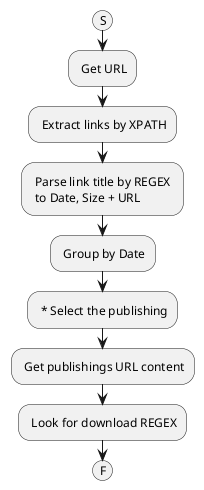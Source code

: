 @startuml

(S)
- Get URL
- Extract links by XPATH
- Parse link title by REGEX \r to Date, Size + URL
- Group by Date
- * Select the publishing
- Get publishings URL content
- Look for download REGEX
(F)

@enduml